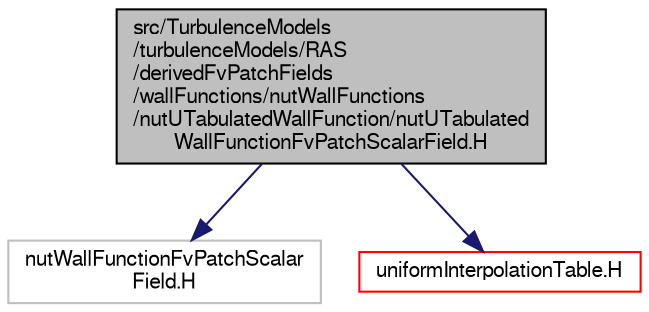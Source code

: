 digraph "src/TurbulenceModels/turbulenceModels/RAS/derivedFvPatchFields/wallFunctions/nutWallFunctions/nutUTabulatedWallFunction/nutUTabulatedWallFunctionFvPatchScalarField.H"
{
  bgcolor="transparent";
  edge [fontname="FreeSans",fontsize="10",labelfontname="FreeSans",labelfontsize="10"];
  node [fontname="FreeSans",fontsize="10",shape=record];
  Node0 [label="src/TurbulenceModels\l/turbulenceModels/RAS\l/derivedFvPatchFields\l/wallFunctions/nutWallFunctions\l/nutUTabulatedWallFunction/nutUTabulated\lWallFunctionFvPatchScalarField.H",height=0.2,width=0.4,color="black", fillcolor="grey75", style="filled", fontcolor="black"];
  Node0 -> Node1 [color="midnightblue",fontsize="10",style="solid",fontname="FreeSans"];
  Node1 [label="nutWallFunctionFvPatchScalar\lField.H",height=0.2,width=0.4,color="grey75"];
  Node0 -> Node2 [color="midnightblue",fontsize="10",style="solid",fontname="FreeSans"];
  Node2 [label="uniformInterpolationTable.H",height=0.2,width=0.4,color="red",URL="$a10505.html"];
}
